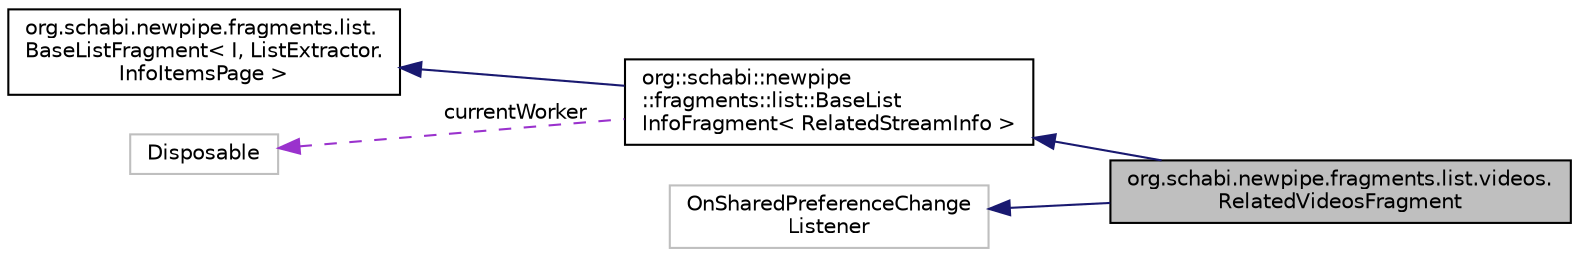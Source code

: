 digraph "org.schabi.newpipe.fragments.list.videos.RelatedVideosFragment"
{
 // LATEX_PDF_SIZE
  edge [fontname="Helvetica",fontsize="10",labelfontname="Helvetica",labelfontsize="10"];
  node [fontname="Helvetica",fontsize="10",shape=record];
  rankdir="LR";
  Node4 [label="org.schabi.newpipe.fragments.list.videos.\lRelatedVideosFragment",height=0.2,width=0.4,color="black", fillcolor="grey75", style="filled", fontcolor="black",tooltip=" "];
  Node5 -> Node4 [dir="back",color="midnightblue",fontsize="10",style="solid",fontname="Helvetica"];
  Node5 [label="org::schabi::newpipe\l::fragments::list::BaseList\lInfoFragment\< RelatedStreamInfo \>",height=0.2,width=0.4,color="black", fillcolor="white", style="filled",URL="$classorg_1_1schabi_1_1newpipe_1_1fragments_1_1list_1_1_base_list_info_fragment.html",tooltip=" "];
  Node6 -> Node5 [dir="back",color="midnightblue",fontsize="10",style="solid",fontname="Helvetica"];
  Node6 [label="org.schabi.newpipe.fragments.list.\lBaseListFragment\< I, ListExtractor.\lInfoItemsPage \>",height=0.2,width=0.4,color="black", fillcolor="white", style="filled",URL="$classorg_1_1schabi_1_1newpipe_1_1fragments_1_1list_1_1_base_list_fragment.html",tooltip=" "];
  Node7 -> Node5 [dir="back",color="darkorchid3",fontsize="10",style="dashed",label=" currentWorker" ,fontname="Helvetica"];
  Node7 [label="Disposable",height=0.2,width=0.4,color="grey75", fillcolor="white", style="filled",tooltip=" "];
  Node8 -> Node4 [dir="back",color="midnightblue",fontsize="10",style="solid",fontname="Helvetica"];
  Node8 [label="OnSharedPreferenceChange\lListener",height=0.2,width=0.4,color="grey75", fillcolor="white", style="filled",tooltip=" "];
}
